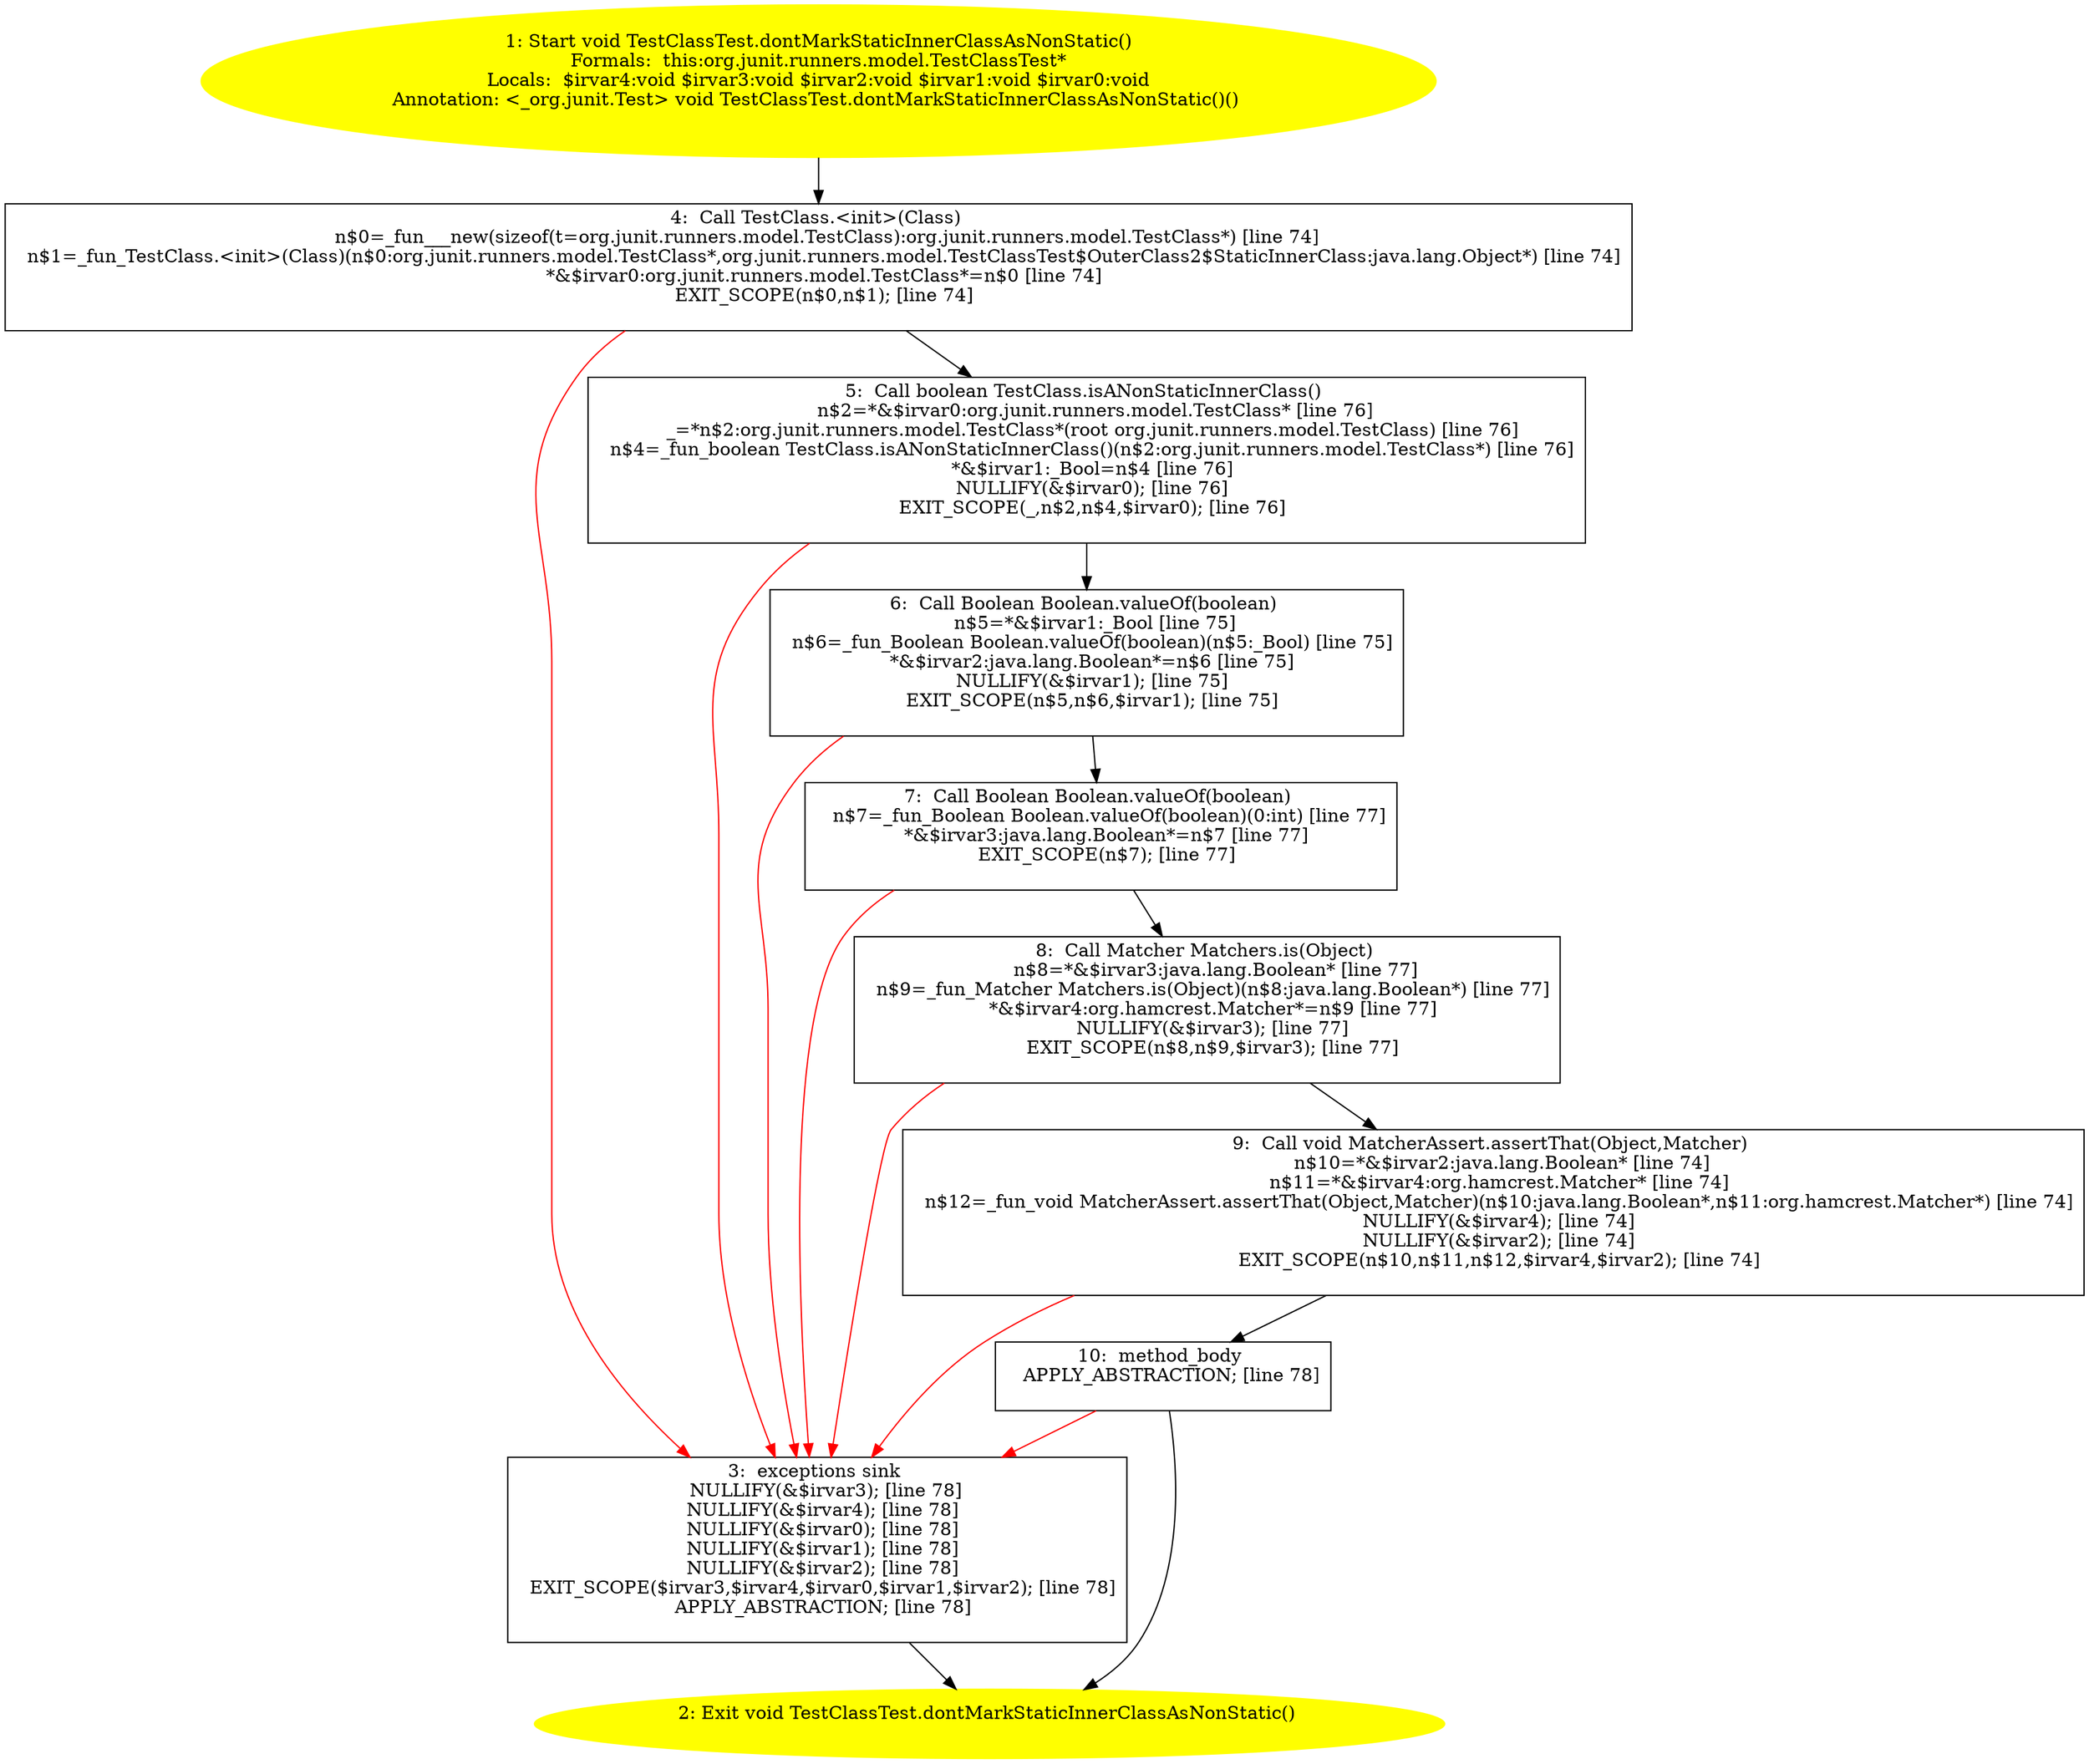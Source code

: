 /* @generated */
digraph cfg {
"org.junit.runners.model.TestClassTest.dontMarkStaticInnerClassAsNonStatic():void.7b49f28d7f186eedbcbff38a4d03aa95_1" [label="1: Start void TestClassTest.dontMarkStaticInnerClassAsNonStatic()\nFormals:  this:org.junit.runners.model.TestClassTest*\nLocals:  $irvar4:void $irvar3:void $irvar2:void $irvar1:void $irvar0:void\nAnnotation: <_org.junit.Test> void TestClassTest.dontMarkStaticInnerClassAsNonStatic()() \n  " color=yellow style=filled]
	

	 "org.junit.runners.model.TestClassTest.dontMarkStaticInnerClassAsNonStatic():void.7b49f28d7f186eedbcbff38a4d03aa95_1" -> "org.junit.runners.model.TestClassTest.dontMarkStaticInnerClassAsNonStatic():void.7b49f28d7f186eedbcbff38a4d03aa95_4" ;
"org.junit.runners.model.TestClassTest.dontMarkStaticInnerClassAsNonStatic():void.7b49f28d7f186eedbcbff38a4d03aa95_2" [label="2: Exit void TestClassTest.dontMarkStaticInnerClassAsNonStatic() \n  " color=yellow style=filled]
	

"org.junit.runners.model.TestClassTest.dontMarkStaticInnerClassAsNonStatic():void.7b49f28d7f186eedbcbff38a4d03aa95_3" [label="3:  exceptions sink \n   NULLIFY(&$irvar3); [line 78]\n  NULLIFY(&$irvar4); [line 78]\n  NULLIFY(&$irvar0); [line 78]\n  NULLIFY(&$irvar1); [line 78]\n  NULLIFY(&$irvar2); [line 78]\n  EXIT_SCOPE($irvar3,$irvar4,$irvar0,$irvar1,$irvar2); [line 78]\n  APPLY_ABSTRACTION; [line 78]\n " shape="box"]
	

	 "org.junit.runners.model.TestClassTest.dontMarkStaticInnerClassAsNonStatic():void.7b49f28d7f186eedbcbff38a4d03aa95_3" -> "org.junit.runners.model.TestClassTest.dontMarkStaticInnerClassAsNonStatic():void.7b49f28d7f186eedbcbff38a4d03aa95_2" ;
"org.junit.runners.model.TestClassTest.dontMarkStaticInnerClassAsNonStatic():void.7b49f28d7f186eedbcbff38a4d03aa95_4" [label="4:  Call TestClass.<init>(Class) \n   n$0=_fun___new(sizeof(t=org.junit.runners.model.TestClass):org.junit.runners.model.TestClass*) [line 74]\n  n$1=_fun_TestClass.<init>(Class)(n$0:org.junit.runners.model.TestClass*,org.junit.runners.model.TestClassTest$OuterClass2$StaticInnerClass:java.lang.Object*) [line 74]\n  *&$irvar0:org.junit.runners.model.TestClass*=n$0 [line 74]\n  EXIT_SCOPE(n$0,n$1); [line 74]\n " shape="box"]
	

	 "org.junit.runners.model.TestClassTest.dontMarkStaticInnerClassAsNonStatic():void.7b49f28d7f186eedbcbff38a4d03aa95_4" -> "org.junit.runners.model.TestClassTest.dontMarkStaticInnerClassAsNonStatic():void.7b49f28d7f186eedbcbff38a4d03aa95_5" ;
	 "org.junit.runners.model.TestClassTest.dontMarkStaticInnerClassAsNonStatic():void.7b49f28d7f186eedbcbff38a4d03aa95_4" -> "org.junit.runners.model.TestClassTest.dontMarkStaticInnerClassAsNonStatic():void.7b49f28d7f186eedbcbff38a4d03aa95_3" [color="red" ];
"org.junit.runners.model.TestClassTest.dontMarkStaticInnerClassAsNonStatic():void.7b49f28d7f186eedbcbff38a4d03aa95_5" [label="5:  Call boolean TestClass.isANonStaticInnerClass() \n   n$2=*&$irvar0:org.junit.runners.model.TestClass* [line 76]\n  _=*n$2:org.junit.runners.model.TestClass*(root org.junit.runners.model.TestClass) [line 76]\n  n$4=_fun_boolean TestClass.isANonStaticInnerClass()(n$2:org.junit.runners.model.TestClass*) [line 76]\n  *&$irvar1:_Bool=n$4 [line 76]\n  NULLIFY(&$irvar0); [line 76]\n  EXIT_SCOPE(_,n$2,n$4,$irvar0); [line 76]\n " shape="box"]
	

	 "org.junit.runners.model.TestClassTest.dontMarkStaticInnerClassAsNonStatic():void.7b49f28d7f186eedbcbff38a4d03aa95_5" -> "org.junit.runners.model.TestClassTest.dontMarkStaticInnerClassAsNonStatic():void.7b49f28d7f186eedbcbff38a4d03aa95_6" ;
	 "org.junit.runners.model.TestClassTest.dontMarkStaticInnerClassAsNonStatic():void.7b49f28d7f186eedbcbff38a4d03aa95_5" -> "org.junit.runners.model.TestClassTest.dontMarkStaticInnerClassAsNonStatic():void.7b49f28d7f186eedbcbff38a4d03aa95_3" [color="red" ];
"org.junit.runners.model.TestClassTest.dontMarkStaticInnerClassAsNonStatic():void.7b49f28d7f186eedbcbff38a4d03aa95_6" [label="6:  Call Boolean Boolean.valueOf(boolean) \n   n$5=*&$irvar1:_Bool [line 75]\n  n$6=_fun_Boolean Boolean.valueOf(boolean)(n$5:_Bool) [line 75]\n  *&$irvar2:java.lang.Boolean*=n$6 [line 75]\n  NULLIFY(&$irvar1); [line 75]\n  EXIT_SCOPE(n$5,n$6,$irvar1); [line 75]\n " shape="box"]
	

	 "org.junit.runners.model.TestClassTest.dontMarkStaticInnerClassAsNonStatic():void.7b49f28d7f186eedbcbff38a4d03aa95_6" -> "org.junit.runners.model.TestClassTest.dontMarkStaticInnerClassAsNonStatic():void.7b49f28d7f186eedbcbff38a4d03aa95_7" ;
	 "org.junit.runners.model.TestClassTest.dontMarkStaticInnerClassAsNonStatic():void.7b49f28d7f186eedbcbff38a4d03aa95_6" -> "org.junit.runners.model.TestClassTest.dontMarkStaticInnerClassAsNonStatic():void.7b49f28d7f186eedbcbff38a4d03aa95_3" [color="red" ];
"org.junit.runners.model.TestClassTest.dontMarkStaticInnerClassAsNonStatic():void.7b49f28d7f186eedbcbff38a4d03aa95_7" [label="7:  Call Boolean Boolean.valueOf(boolean) \n   n$7=_fun_Boolean Boolean.valueOf(boolean)(0:int) [line 77]\n  *&$irvar3:java.lang.Boolean*=n$7 [line 77]\n  EXIT_SCOPE(n$7); [line 77]\n " shape="box"]
	

	 "org.junit.runners.model.TestClassTest.dontMarkStaticInnerClassAsNonStatic():void.7b49f28d7f186eedbcbff38a4d03aa95_7" -> "org.junit.runners.model.TestClassTest.dontMarkStaticInnerClassAsNonStatic():void.7b49f28d7f186eedbcbff38a4d03aa95_8" ;
	 "org.junit.runners.model.TestClassTest.dontMarkStaticInnerClassAsNonStatic():void.7b49f28d7f186eedbcbff38a4d03aa95_7" -> "org.junit.runners.model.TestClassTest.dontMarkStaticInnerClassAsNonStatic():void.7b49f28d7f186eedbcbff38a4d03aa95_3" [color="red" ];
"org.junit.runners.model.TestClassTest.dontMarkStaticInnerClassAsNonStatic():void.7b49f28d7f186eedbcbff38a4d03aa95_8" [label="8:  Call Matcher Matchers.is(Object) \n   n$8=*&$irvar3:java.lang.Boolean* [line 77]\n  n$9=_fun_Matcher Matchers.is(Object)(n$8:java.lang.Boolean*) [line 77]\n  *&$irvar4:org.hamcrest.Matcher*=n$9 [line 77]\n  NULLIFY(&$irvar3); [line 77]\n  EXIT_SCOPE(n$8,n$9,$irvar3); [line 77]\n " shape="box"]
	

	 "org.junit.runners.model.TestClassTest.dontMarkStaticInnerClassAsNonStatic():void.7b49f28d7f186eedbcbff38a4d03aa95_8" -> "org.junit.runners.model.TestClassTest.dontMarkStaticInnerClassAsNonStatic():void.7b49f28d7f186eedbcbff38a4d03aa95_9" ;
	 "org.junit.runners.model.TestClassTest.dontMarkStaticInnerClassAsNonStatic():void.7b49f28d7f186eedbcbff38a4d03aa95_8" -> "org.junit.runners.model.TestClassTest.dontMarkStaticInnerClassAsNonStatic():void.7b49f28d7f186eedbcbff38a4d03aa95_3" [color="red" ];
"org.junit.runners.model.TestClassTest.dontMarkStaticInnerClassAsNonStatic():void.7b49f28d7f186eedbcbff38a4d03aa95_9" [label="9:  Call void MatcherAssert.assertThat(Object,Matcher) \n   n$10=*&$irvar2:java.lang.Boolean* [line 74]\n  n$11=*&$irvar4:org.hamcrest.Matcher* [line 74]\n  n$12=_fun_void MatcherAssert.assertThat(Object,Matcher)(n$10:java.lang.Boolean*,n$11:org.hamcrest.Matcher*) [line 74]\n  NULLIFY(&$irvar4); [line 74]\n  NULLIFY(&$irvar2); [line 74]\n  EXIT_SCOPE(n$10,n$11,n$12,$irvar4,$irvar2); [line 74]\n " shape="box"]
	

	 "org.junit.runners.model.TestClassTest.dontMarkStaticInnerClassAsNonStatic():void.7b49f28d7f186eedbcbff38a4d03aa95_9" -> "org.junit.runners.model.TestClassTest.dontMarkStaticInnerClassAsNonStatic():void.7b49f28d7f186eedbcbff38a4d03aa95_10" ;
	 "org.junit.runners.model.TestClassTest.dontMarkStaticInnerClassAsNonStatic():void.7b49f28d7f186eedbcbff38a4d03aa95_9" -> "org.junit.runners.model.TestClassTest.dontMarkStaticInnerClassAsNonStatic():void.7b49f28d7f186eedbcbff38a4d03aa95_3" [color="red" ];
"org.junit.runners.model.TestClassTest.dontMarkStaticInnerClassAsNonStatic():void.7b49f28d7f186eedbcbff38a4d03aa95_10" [label="10:  method_body \n   APPLY_ABSTRACTION; [line 78]\n " shape="box"]
	

	 "org.junit.runners.model.TestClassTest.dontMarkStaticInnerClassAsNonStatic():void.7b49f28d7f186eedbcbff38a4d03aa95_10" -> "org.junit.runners.model.TestClassTest.dontMarkStaticInnerClassAsNonStatic():void.7b49f28d7f186eedbcbff38a4d03aa95_2" ;
	 "org.junit.runners.model.TestClassTest.dontMarkStaticInnerClassAsNonStatic():void.7b49f28d7f186eedbcbff38a4d03aa95_10" -> "org.junit.runners.model.TestClassTest.dontMarkStaticInnerClassAsNonStatic():void.7b49f28d7f186eedbcbff38a4d03aa95_3" [color="red" ];
}
